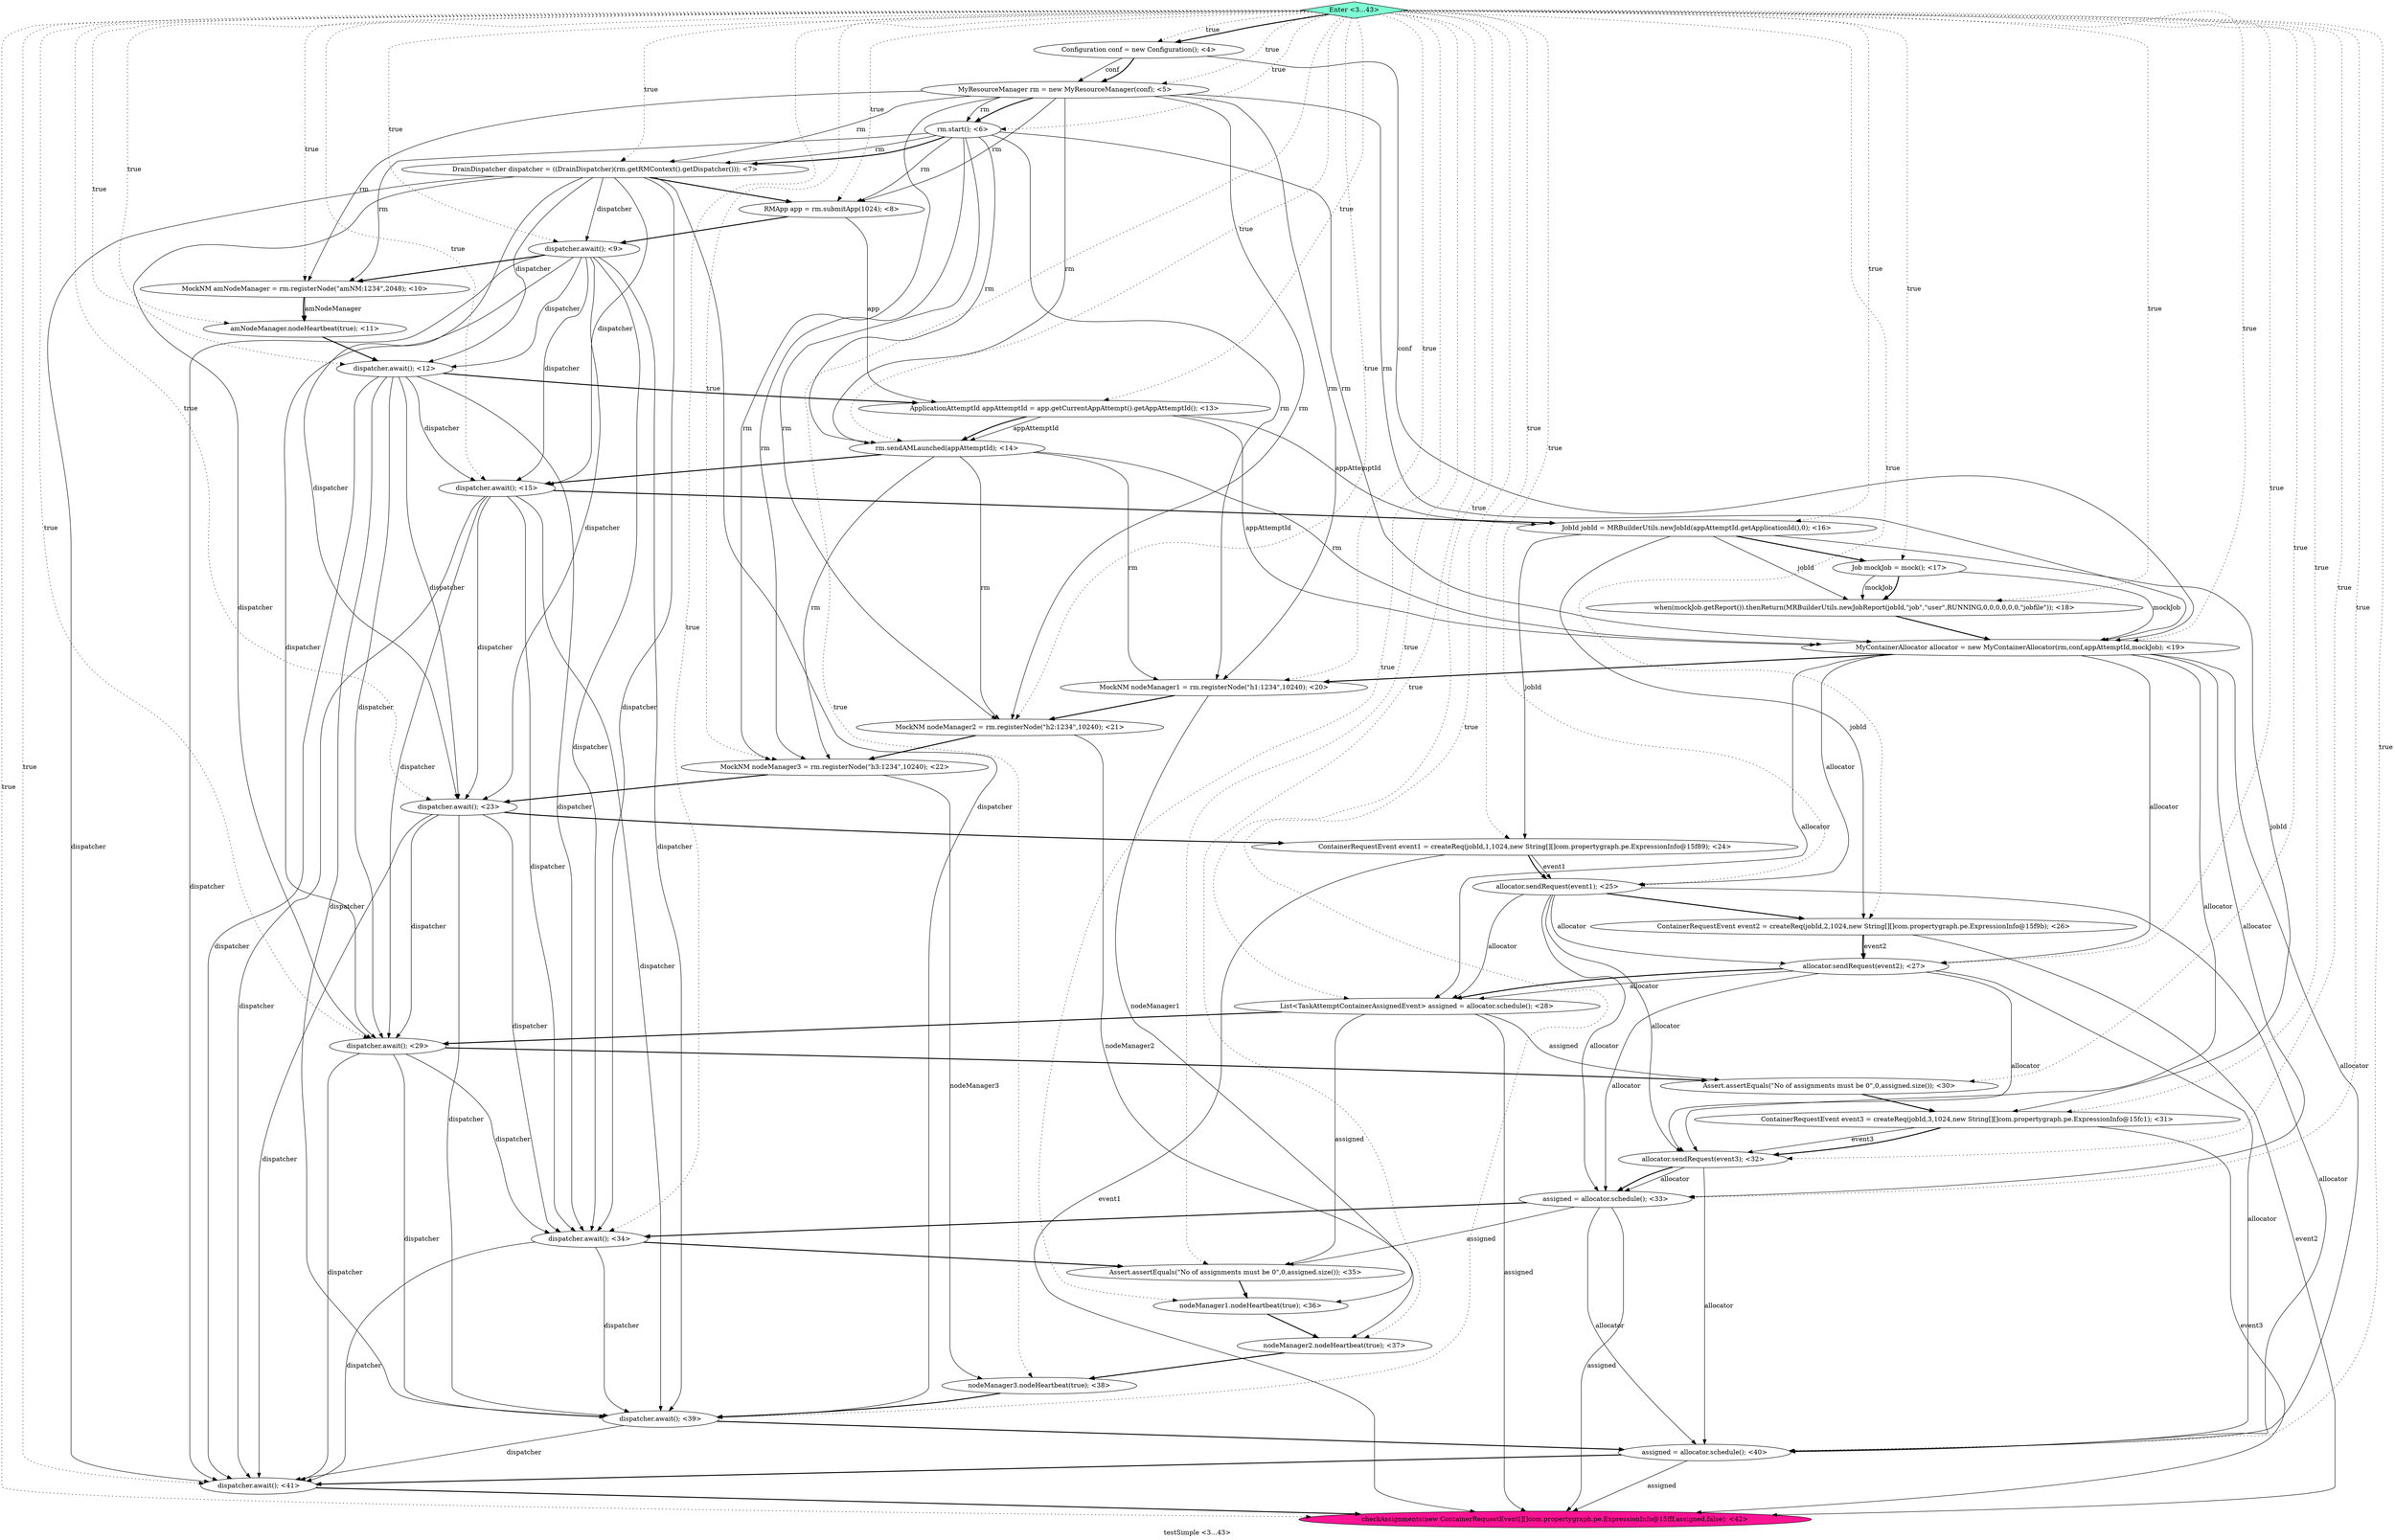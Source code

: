 digraph PDG {
label = "testSimple <3...43>";
0.10 [style = filled, label = "rm.sendAMLaunched(appAttemptId); <14>", fillcolor = white, shape = ellipse];
0.39 [style = filled, label = "Enter <3...43>", fillcolor = aquamarine, shape = diamond];
0.32 [style = filled, label = "nodeManager1.nodeHeartbeat(true); <36>", fillcolor = white, shape = ellipse];
0.7 [style = filled, label = "amNodeManager.nodeHeartbeat(true); <11>", fillcolor = white, shape = ellipse];
0.9 [style = filled, label = "ApplicationAttemptId appAttemptId = app.getCurrentAppAttempt().getAppAttemptId(); <13>", fillcolor = white, shape = ellipse];
0.19 [style = filled, label = "dispatcher.await(); <23>", fillcolor = white, shape = ellipse];
0.8 [style = filled, label = "dispatcher.await(); <12>", fillcolor = white, shape = ellipse];
0.38 [style = filled, label = "checkAssignments(new ContainerRequestEvent[][]com.propertygraph.pe.ExpressionInfo@15fff,assigned,false); <42>", fillcolor = deeppink, shape = ellipse];
0.24 [style = filled, label = "List<TaskAttemptContainerAssignedEvent> assigned = allocator.schedule(); <28>", fillcolor = white, shape = ellipse];
0.15 [style = filled, label = "MyContainerAllocator allocator = new MyContainerAllocator(rm,conf,appAttemptId,mockJob); <19>", fillcolor = white, shape = ellipse];
0.34 [style = filled, label = "nodeManager3.nodeHeartbeat(true); <38>", fillcolor = white, shape = ellipse];
0.0 [style = filled, label = "Configuration conf = new Configuration(); <4>", fillcolor = white, shape = ellipse];
0.29 [style = filled, label = "assigned = allocator.schedule(); <33>", fillcolor = white, shape = ellipse];
0.2 [style = filled, label = "rm.start(); <6>", fillcolor = white, shape = ellipse];
0.17 [style = filled, label = "MockNM nodeManager2 = rm.registerNode(\"h2:1234\",10240); <21>", fillcolor = white, shape = ellipse];
0.26 [style = filled, label = "Assert.assertEquals(\"No of assignments must be 0\",0,assigned.size()); <30>", fillcolor = white, shape = ellipse];
0.13 [style = filled, label = "Job mockJob = mock(); <17>", fillcolor = white, shape = ellipse];
0.18 [style = filled, label = "MockNM nodeManager3 = rm.registerNode(\"h3:1234\",10240); <22>", fillcolor = white, shape = ellipse];
0.6 [style = filled, label = "MockNM amNodeManager = rm.registerNode(\"amNM:1234\",2048); <10>", fillcolor = white, shape = ellipse];
0.22 [style = filled, label = "ContainerRequestEvent event2 = createReq(jobId,2,1024,new String[][]com.propertygraph.pe.ExpressionInfo@15f9b); <26>", fillcolor = white, shape = ellipse];
0.4 [style = filled, label = "RMApp app = rm.submitApp(1024); <8>", fillcolor = white, shape = ellipse];
0.27 [style = filled, label = "ContainerRequestEvent event3 = createReq(jobId,3,1024,new String[][]com.propertygraph.pe.ExpressionInfo@15fc1); <31>", fillcolor = white, shape = ellipse];
0.30 [style = filled, label = "dispatcher.await(); <34>", fillcolor = white, shape = ellipse];
0.1 [style = filled, label = "MyResourceManager rm = new MyResourceManager(conf); <5>", fillcolor = white, shape = ellipse];
0.33 [style = filled, label = "nodeManager2.nodeHeartbeat(true); <37>", fillcolor = white, shape = ellipse];
0.37 [style = filled, label = "dispatcher.await(); <41>", fillcolor = white, shape = ellipse];
0.3 [style = filled, label = "DrainDispatcher dispatcher = ((DrainDispatcher)(rm.getRMContext().getDispatcher())); <7>", fillcolor = white, shape = ellipse];
0.20 [style = filled, label = "ContainerRequestEvent event1 = createReq(jobId,1,1024,new String[][]com.propertygraph.pe.ExpressionInfo@15f89); <24>", fillcolor = white, shape = ellipse];
0.31 [style = filled, label = "Assert.assertEquals(\"No of assignments must be 0\",0,assigned.size()); <35>", fillcolor = white, shape = ellipse];
0.28 [style = filled, label = "allocator.sendRequest(event3); <32>", fillcolor = white, shape = ellipse];
0.21 [style = filled, label = "allocator.sendRequest(event1); <25>", fillcolor = white, shape = ellipse];
0.36 [style = filled, label = "assigned = allocator.schedule(); <40>", fillcolor = white, shape = ellipse];
0.14 [style = filled, label = "when(mockJob.getReport()).thenReturn(MRBuilderUtils.newJobReport(jobId,\"job\",\"user\",RUNNING,0,0,0,0,0,0,\"jobfile\")); <18>", fillcolor = white, shape = ellipse];
0.5 [style = filled, label = "dispatcher.await(); <9>", fillcolor = white, shape = ellipse];
0.25 [style = filled, label = "dispatcher.await(); <29>", fillcolor = white, shape = ellipse];
0.35 [style = filled, label = "dispatcher.await(); <39>", fillcolor = white, shape = ellipse];
0.11 [style = filled, label = "dispatcher.await(); <15>", fillcolor = white, shape = ellipse];
0.16 [style = filled, label = "MockNM nodeManager1 = rm.registerNode(\"h1:1234\",10240); <20>", fillcolor = white, shape = ellipse];
0.23 [style = filled, label = "allocator.sendRequest(event2); <27>", fillcolor = white, shape = ellipse];
0.12 [style = filled, label = "JobId jobId = MRBuilderUtils.newJobId(appAttemptId.getApplicationId(),0); <16>", fillcolor = white, shape = ellipse];
0.0 -> 0.1 [style = solid, label="conf"];
0.0 -> 0.1 [style = bold, label=""];
0.0 -> 0.15 [style = solid, label="conf"];
0.1 -> 0.2 [style = solid, label="rm"];
0.1 -> 0.2 [style = bold, label=""];
0.1 -> 0.3 [style = solid, label="rm"];
0.1 -> 0.4 [style = solid, label="rm"];
0.1 -> 0.6 [style = solid, label="rm"];
0.1 -> 0.10 [style = solid, label="rm"];
0.1 -> 0.15 [style = solid, label="rm"];
0.1 -> 0.16 [style = solid, label="rm"];
0.1 -> 0.17 [style = solid, label="rm"];
0.1 -> 0.18 [style = solid, label="rm"];
0.2 -> 0.3 [style = solid, label="rm"];
0.2 -> 0.3 [style = bold, label=""];
0.2 -> 0.4 [style = solid, label="rm"];
0.2 -> 0.6 [style = solid, label="rm"];
0.2 -> 0.10 [style = solid, label="rm"];
0.2 -> 0.15 [style = solid, label="rm"];
0.2 -> 0.16 [style = solid, label="rm"];
0.2 -> 0.17 [style = solid, label="rm"];
0.2 -> 0.18 [style = solid, label="rm"];
0.3 -> 0.4 [style = bold, label=""];
0.3 -> 0.5 [style = solid, label="dispatcher"];
0.3 -> 0.8 [style = solid, label="dispatcher"];
0.3 -> 0.11 [style = solid, label="dispatcher"];
0.3 -> 0.19 [style = solid, label="dispatcher"];
0.3 -> 0.25 [style = solid, label="dispatcher"];
0.3 -> 0.30 [style = solid, label="dispatcher"];
0.3 -> 0.35 [style = solid, label="dispatcher"];
0.3 -> 0.37 [style = solid, label="dispatcher"];
0.4 -> 0.5 [style = bold, label=""];
0.4 -> 0.9 [style = solid, label="app"];
0.5 -> 0.6 [style = bold, label=""];
0.5 -> 0.8 [style = solid, label="dispatcher"];
0.5 -> 0.11 [style = solid, label="dispatcher"];
0.5 -> 0.19 [style = solid, label="dispatcher"];
0.5 -> 0.25 [style = solid, label="dispatcher"];
0.5 -> 0.30 [style = solid, label="dispatcher"];
0.5 -> 0.35 [style = solid, label="dispatcher"];
0.5 -> 0.37 [style = solid, label="dispatcher"];
0.6 -> 0.7 [style = solid, label="amNodeManager"];
0.6 -> 0.7 [style = bold, label=""];
0.7 -> 0.8 [style = bold, label=""];
0.8 -> 0.9 [style = bold, label=""];
0.8 -> 0.11 [style = solid, label="dispatcher"];
0.8 -> 0.19 [style = solid, label="dispatcher"];
0.8 -> 0.25 [style = solid, label="dispatcher"];
0.8 -> 0.30 [style = solid, label="dispatcher"];
0.8 -> 0.35 [style = solid, label="dispatcher"];
0.8 -> 0.37 [style = solid, label="dispatcher"];
0.9 -> 0.10 [style = solid, label="appAttemptId"];
0.9 -> 0.10 [style = bold, label=""];
0.9 -> 0.12 [style = solid, label="appAttemptId"];
0.9 -> 0.15 [style = solid, label="appAttemptId"];
0.10 -> 0.11 [style = bold, label=""];
0.10 -> 0.15 [style = solid, label="rm"];
0.10 -> 0.16 [style = solid, label="rm"];
0.10 -> 0.17 [style = solid, label="rm"];
0.10 -> 0.18 [style = solid, label="rm"];
0.11 -> 0.12 [style = bold, label=""];
0.11 -> 0.19 [style = solid, label="dispatcher"];
0.11 -> 0.25 [style = solid, label="dispatcher"];
0.11 -> 0.30 [style = solid, label="dispatcher"];
0.11 -> 0.35 [style = solid, label="dispatcher"];
0.11 -> 0.37 [style = solid, label="dispatcher"];
0.12 -> 0.13 [style = bold, label=""];
0.12 -> 0.14 [style = solid, label="jobId"];
0.12 -> 0.20 [style = solid, label="jobId"];
0.12 -> 0.22 [style = solid, label="jobId"];
0.12 -> 0.27 [style = solid, label="jobId"];
0.13 -> 0.14 [style = solid, label="mockJob"];
0.13 -> 0.14 [style = bold, label=""];
0.13 -> 0.15 [style = solid, label="mockJob"];
0.14 -> 0.15 [style = bold, label=""];
0.15 -> 0.16 [style = bold, label=""];
0.15 -> 0.21 [style = solid, label="allocator"];
0.15 -> 0.23 [style = solid, label="allocator"];
0.15 -> 0.24 [style = solid, label="allocator"];
0.15 -> 0.28 [style = solid, label="allocator"];
0.15 -> 0.29 [style = solid, label="allocator"];
0.15 -> 0.36 [style = solid, label="allocator"];
0.16 -> 0.17 [style = bold, label=""];
0.16 -> 0.32 [style = solid, label="nodeManager1"];
0.17 -> 0.18 [style = bold, label=""];
0.17 -> 0.33 [style = solid, label="nodeManager2"];
0.18 -> 0.19 [style = bold, label=""];
0.18 -> 0.34 [style = solid, label="nodeManager3"];
0.19 -> 0.20 [style = bold, label=""];
0.19 -> 0.25 [style = solid, label="dispatcher"];
0.19 -> 0.30 [style = solid, label="dispatcher"];
0.19 -> 0.35 [style = solid, label="dispatcher"];
0.19 -> 0.37 [style = solid, label="dispatcher"];
0.20 -> 0.21 [style = solid, label="event1"];
0.20 -> 0.21 [style = bold, label=""];
0.20 -> 0.38 [style = solid, label="event1"];
0.21 -> 0.22 [style = bold, label=""];
0.21 -> 0.23 [style = solid, label="allocator"];
0.21 -> 0.24 [style = solid, label="allocator"];
0.21 -> 0.28 [style = solid, label="allocator"];
0.21 -> 0.29 [style = solid, label="allocator"];
0.21 -> 0.36 [style = solid, label="allocator"];
0.22 -> 0.23 [style = solid, label="event2"];
0.22 -> 0.23 [style = bold, label=""];
0.22 -> 0.38 [style = solid, label="event2"];
0.23 -> 0.24 [style = solid, label="allocator"];
0.23 -> 0.24 [style = bold, label=""];
0.23 -> 0.28 [style = solid, label="allocator"];
0.23 -> 0.29 [style = solid, label="allocator"];
0.23 -> 0.36 [style = solid, label="allocator"];
0.24 -> 0.25 [style = bold, label=""];
0.24 -> 0.26 [style = solid, label="assigned"];
0.24 -> 0.31 [style = solid, label="assigned"];
0.24 -> 0.38 [style = solid, label="assigned"];
0.25 -> 0.26 [style = bold, label=""];
0.25 -> 0.30 [style = solid, label="dispatcher"];
0.25 -> 0.35 [style = solid, label="dispatcher"];
0.25 -> 0.37 [style = solid, label="dispatcher"];
0.26 -> 0.27 [style = bold, label=""];
0.27 -> 0.28 [style = solid, label="event3"];
0.27 -> 0.28 [style = bold, label=""];
0.27 -> 0.38 [style = solid, label="event3"];
0.28 -> 0.29 [style = solid, label="allocator"];
0.28 -> 0.29 [style = bold, label=""];
0.28 -> 0.36 [style = solid, label="allocator"];
0.29 -> 0.30 [style = bold, label=""];
0.29 -> 0.31 [style = solid, label="assigned"];
0.29 -> 0.36 [style = solid, label="allocator"];
0.29 -> 0.38 [style = solid, label="assigned"];
0.30 -> 0.31 [style = bold, label=""];
0.30 -> 0.35 [style = solid, label="dispatcher"];
0.30 -> 0.37 [style = solid, label="dispatcher"];
0.31 -> 0.32 [style = bold, label=""];
0.32 -> 0.33 [style = bold, label=""];
0.33 -> 0.34 [style = bold, label=""];
0.34 -> 0.35 [style = bold, label=""];
0.35 -> 0.36 [style = bold, label=""];
0.35 -> 0.37 [style = solid, label="dispatcher"];
0.36 -> 0.37 [style = bold, label=""];
0.36 -> 0.38 [style = solid, label="assigned"];
0.37 -> 0.38 [style = bold, label=""];
0.39 -> 0.0 [style = dotted, label="true"];
0.39 -> 0.0 [style = bold, label=""];
0.39 -> 0.1 [style = dotted, label="true"];
0.39 -> 0.2 [style = dotted, label="true"];
0.39 -> 0.3 [style = dotted, label="true"];
0.39 -> 0.4 [style = dotted, label="true"];
0.39 -> 0.5 [style = dotted, label="true"];
0.39 -> 0.6 [style = dotted, label="true"];
0.39 -> 0.7 [style = dotted, label="true"];
0.39 -> 0.8 [style = dotted, label="true"];
0.39 -> 0.9 [style = dotted, label="true"];
0.39 -> 0.10 [style = dotted, label="true"];
0.39 -> 0.11 [style = dotted, label="true"];
0.39 -> 0.12 [style = dotted, label="true"];
0.39 -> 0.13 [style = dotted, label="true"];
0.39 -> 0.14 [style = dotted, label="true"];
0.39 -> 0.15 [style = dotted, label="true"];
0.39 -> 0.16 [style = dotted, label="true"];
0.39 -> 0.17 [style = dotted, label="true"];
0.39 -> 0.18 [style = dotted, label="true"];
0.39 -> 0.19 [style = dotted, label="true"];
0.39 -> 0.20 [style = dotted, label="true"];
0.39 -> 0.21 [style = dotted, label="true"];
0.39 -> 0.22 [style = dotted, label="true"];
0.39 -> 0.23 [style = dotted, label="true"];
0.39 -> 0.24 [style = dotted, label="true"];
0.39 -> 0.25 [style = dotted, label="true"];
0.39 -> 0.26 [style = dotted, label="true"];
0.39 -> 0.27 [style = dotted, label="true"];
0.39 -> 0.28 [style = dotted, label="true"];
0.39 -> 0.29 [style = dotted, label="true"];
0.39 -> 0.30 [style = dotted, label="true"];
0.39 -> 0.31 [style = dotted, label="true"];
0.39 -> 0.32 [style = dotted, label="true"];
0.39 -> 0.33 [style = dotted, label="true"];
0.39 -> 0.34 [style = dotted, label="true"];
0.39 -> 0.35 [style = dotted, label="true"];
0.39 -> 0.36 [style = dotted, label="true"];
0.39 -> 0.37 [style = dotted, label="true"];
0.39 -> 0.38 [style = dotted, label="true"];
}
